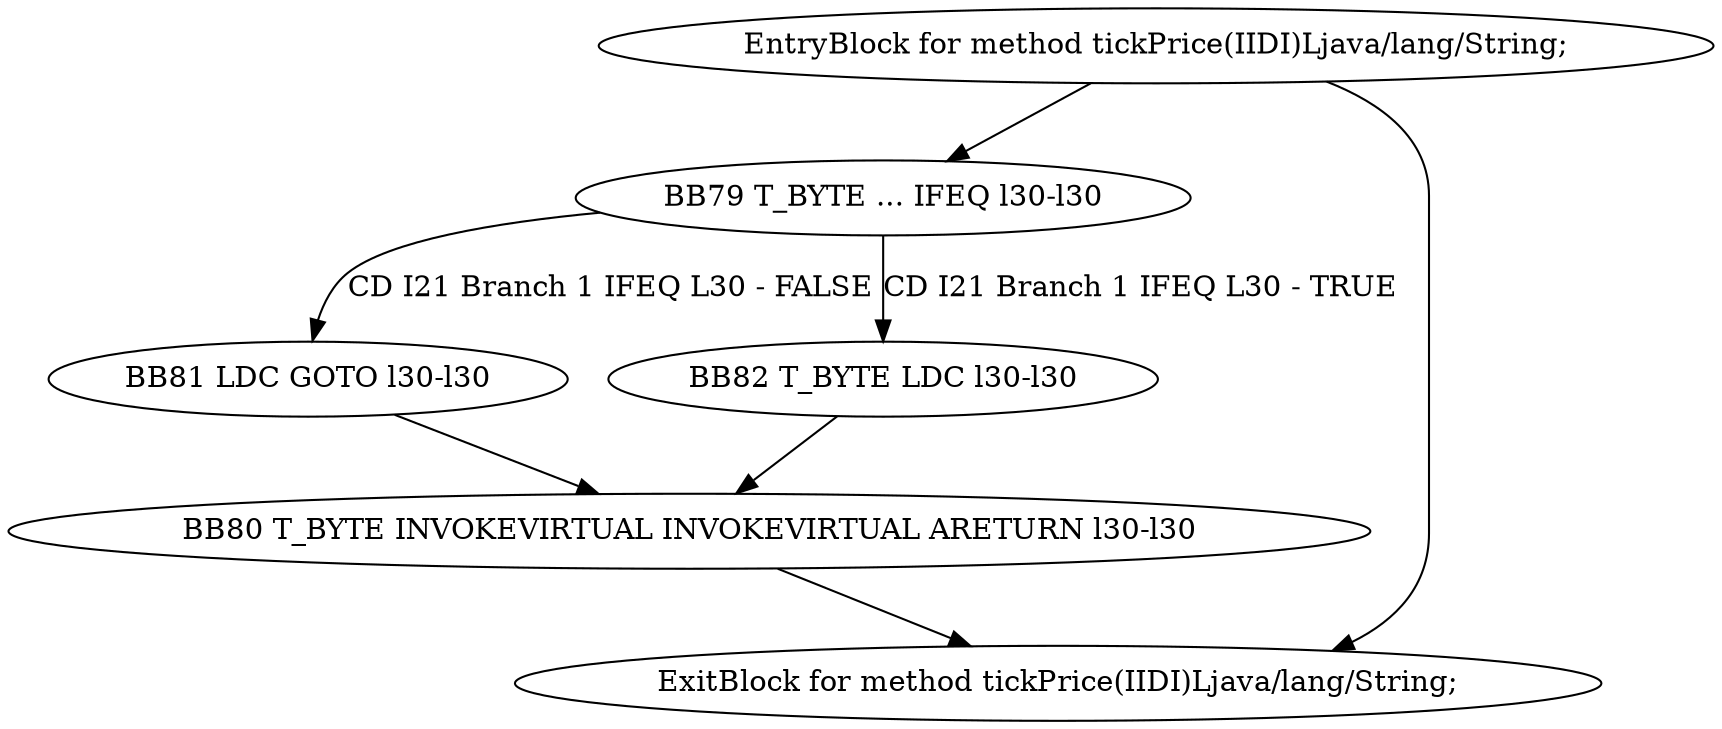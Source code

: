 digraph G {
  1 [ label="BB79 T_BYTE ... IFEQ l30-l30" ];
  2 [ label="BB80 T_BYTE INVOKEVIRTUAL INVOKEVIRTUAL ARETURN l30-l30" ];
  3 [ label="BB81 LDC GOTO l30-l30" ];
  4 [ label="BB82 T_BYTE LDC l30-l30" ];
  5 [ label="EntryBlock for method tickPrice(IIDI)Ljava/lang/String;" ];
  6 [ label="ExitBlock for method tickPrice(IIDI)Ljava/lang/String;" ];
  1 -> 3 [ label="CD I21 Branch 1 IFEQ L30 - FALSE" ];
  1 -> 4 [ label="CD I21 Branch 1 IFEQ L30 - TRUE" ];
  4 -> 2 [ label="" ];
  3 -> 2 [ label="" ];
  5 -> 6 [ label="" ];
  5 -> 1 [ label="" ];
  2 -> 6 [ label="" ];
}

